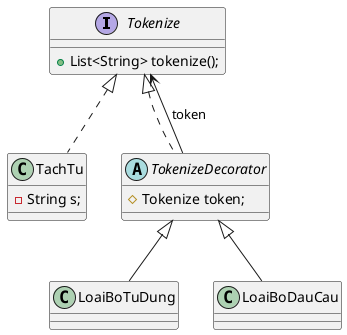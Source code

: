 @startuml
'https://plantuml.com/class-diagram

interface Tokenize{
    +List<String> tokenize();
}

class TachTu {
    - String s;
}

class TokenizeDecorator {
   # Tokenize token;
}
abstract class TokenizeDecorator
Tokenize <|.. TachTu
Tokenize <|.. TokenizeDecorator
TokenizeDecorator <|-- LoaiBoTuDung
TokenizeDecorator <|-- LoaiBoDauCau
TokenizeDecorator --> Tokenize: token
@enduml